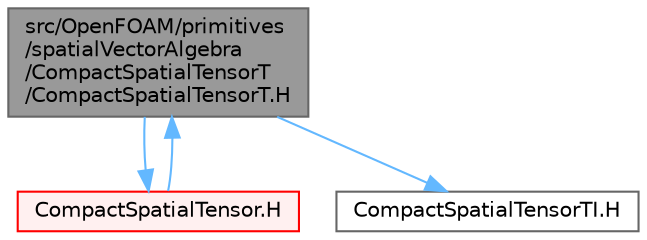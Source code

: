 digraph "src/OpenFOAM/primitives/spatialVectorAlgebra/CompactSpatialTensorT/CompactSpatialTensorT.H"
{
 // LATEX_PDF_SIZE
  bgcolor="transparent";
  edge [fontname=Helvetica,fontsize=10,labelfontname=Helvetica,labelfontsize=10];
  node [fontname=Helvetica,fontsize=10,shape=box,height=0.2,width=0.4];
  Node1 [id="Node000001",label="src/OpenFOAM/primitives\l/spatialVectorAlgebra\l/CompactSpatialTensorT\l/CompactSpatialTensorT.H",height=0.2,width=0.4,color="gray40", fillcolor="grey60", style="filled", fontcolor="black",tooltip=" "];
  Node1 -> Node2 [id="edge1_Node000001_Node000002",color="steelblue1",style="solid",tooltip=" "];
  Node2 [id="Node000002",label="CompactSpatialTensor.H",height=0.2,width=0.4,color="red", fillcolor="#FFF0F0", style="filled",URL="$CompactSpatialTensor_8H.html",tooltip=" "];
  Node2 -> Node1 [id="edge2_Node000002_Node000001",color="steelblue1",style="solid",tooltip=" "];
  Node1 -> Node93 [id="edge3_Node000001_Node000093",color="steelblue1",style="solid",tooltip=" "];
  Node93 [id="Node000093",label="CompactSpatialTensorTI.H",height=0.2,width=0.4,color="grey40", fillcolor="white", style="filled",URL="$CompactSpatialTensorTI_8H.html",tooltip=" "];
}
